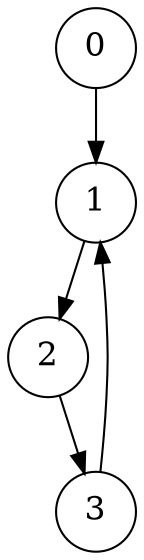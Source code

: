 // 4, [[1,0],[2,1],[3,2],[1,3]]
// False

digraph "3a" {
    graph [dpi=300]
    layout="dot"

    node [shape="circle", fontsize=16]
    0, 1, 2, 3

    0 -> 1
    1 -> 2
    2 -> 3
    3 -> 1
}

